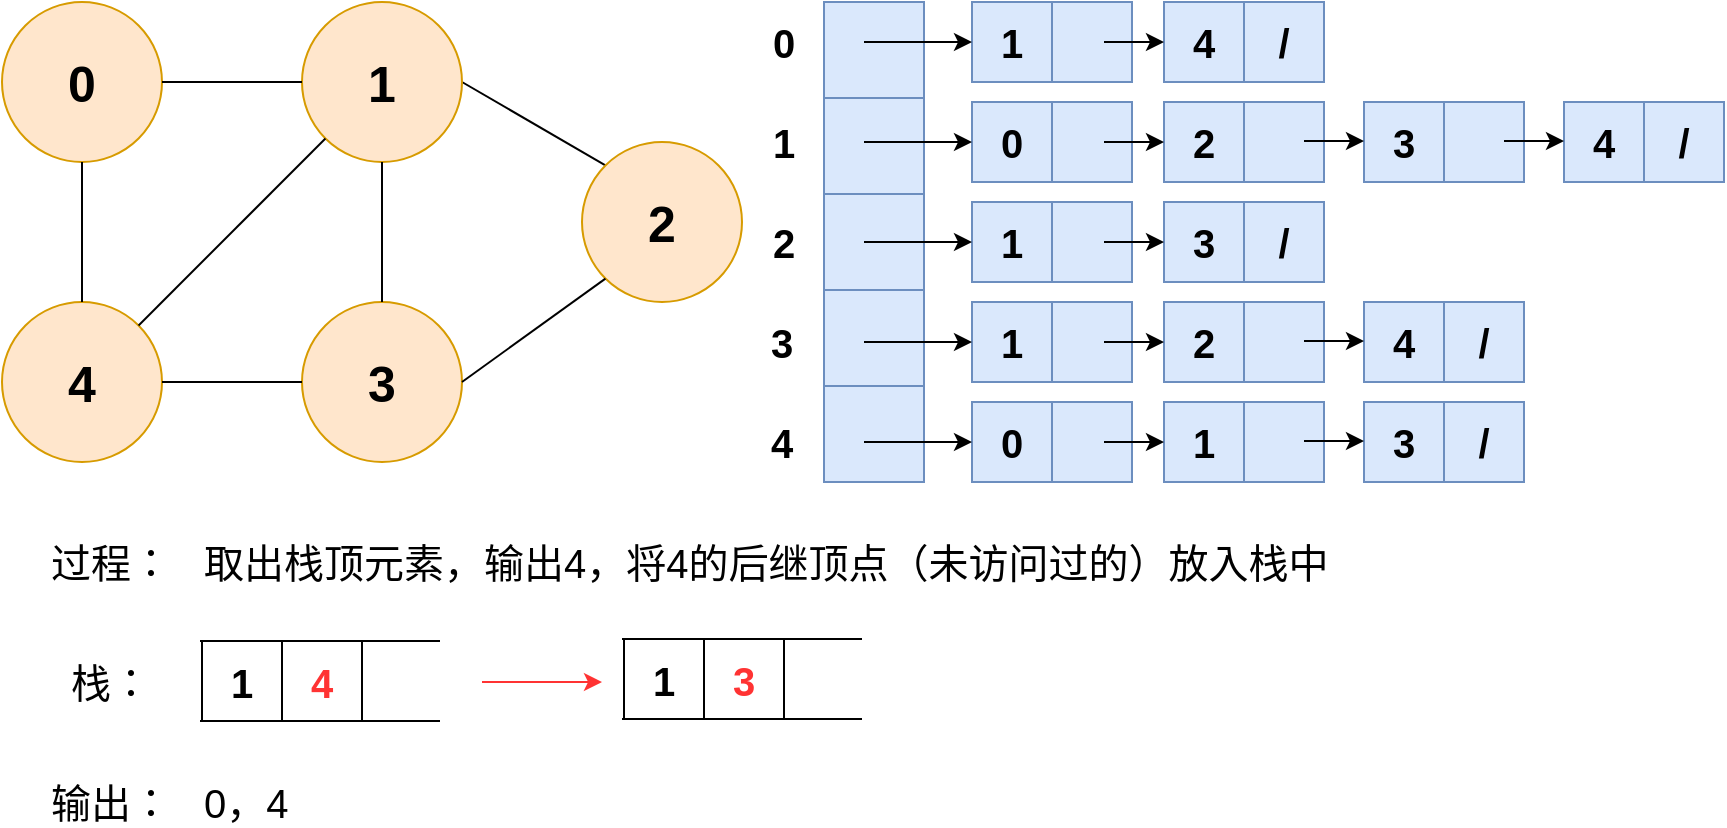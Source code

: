 <mxfile version="13.4.5" type="device"><diagram id="y_rejXg0V4Tvyw0t4x3a" name="Page-1"><mxGraphModel dx="1106" dy="900" grid="1" gridSize="10" guides="1" tooltips="1" connect="1" arrows="1" fold="1" page="1" pageScale="1" pageWidth="827" pageHeight="1169" math="0" shadow="0"><root><mxCell id="0"/><mxCell id="1" parent="0"/><mxCell id="k1qHXvmRR_zLboXsawji-1" value="&lt;b style=&quot;font-size: 25px&quot;&gt;0&lt;/b&gt;" style="ellipse;whiteSpace=wrap;html=1;aspect=fixed;fillColor=#ffe6cc;strokeColor=#d79b00;" vertex="1" parent="1"><mxGeometry x="300" y="700" width="80" height="80" as="geometry"/></mxCell><mxCell id="k1qHXvmRR_zLboXsawji-2" value="" style="endArrow=none;html=1;entryX=0;entryY=0;entryDx=0;entryDy=0;exitX=1;exitY=0.5;exitDx=0;exitDy=0;" edge="1" parent="1" source="k1qHXvmRR_zLboXsawji-6" target="k1qHXvmRR_zLboXsawji-3"><mxGeometry width="50" height="50" relative="1" as="geometry"><mxPoint x="579.996" y="680.004" as="sourcePoint"/><mxPoint x="556.564" y="703.436" as="targetPoint"/></mxGeometry></mxCell><mxCell id="k1qHXvmRR_zLboXsawji-3" value="&lt;b style=&quot;font-size: 25px&quot;&gt;2&lt;/b&gt;" style="ellipse;whiteSpace=wrap;html=1;aspect=fixed;fillColor=#ffe6cc;strokeColor=#d79b00;" vertex="1" parent="1"><mxGeometry x="590" y="770" width="80" height="80" as="geometry"/></mxCell><mxCell id="k1qHXvmRR_zLboXsawji-4" value="&lt;b style=&quot;font-size: 25px&quot;&gt;3&lt;/b&gt;" style="ellipse;whiteSpace=wrap;html=1;aspect=fixed;fillColor=#ffe6cc;strokeColor=#d79b00;" vertex="1" parent="1"><mxGeometry x="450" y="850" width="80" height="80" as="geometry"/></mxCell><mxCell id="k1qHXvmRR_zLboXsawji-5" value="&lt;b style=&quot;font-size: 25px&quot;&gt;4&lt;/b&gt;" style="ellipse;whiteSpace=wrap;html=1;aspect=fixed;fillColor=#ffe6cc;strokeColor=#d79b00;" vertex="1" parent="1"><mxGeometry x="300" y="850" width="80" height="80" as="geometry"/></mxCell><mxCell id="k1qHXvmRR_zLboXsawji-6" value="&lt;b style=&quot;font-size: 25px&quot;&gt;1&lt;/b&gt;" style="ellipse;whiteSpace=wrap;html=1;aspect=fixed;fillColor=#ffe6cc;strokeColor=#d79b00;" vertex="1" parent="1"><mxGeometry x="450" y="700" width="80" height="80" as="geometry"/></mxCell><mxCell id="k1qHXvmRR_zLboXsawji-7" value="" style="endArrow=none;html=1;" edge="1" parent="1" source="k1qHXvmRR_zLboXsawji-1" target="k1qHXvmRR_zLboXsawji-6"><mxGeometry width="50" height="50" relative="1" as="geometry"><mxPoint x="528.284" y="778.284" as="sourcePoint"/><mxPoint x="621.716" y="801.716" as="targetPoint"/></mxGeometry></mxCell><mxCell id="k1qHXvmRR_zLboXsawji-8" value="" style="endArrow=none;html=1;" edge="1" parent="1" source="k1qHXvmRR_zLboXsawji-5" target="k1qHXvmRR_zLboXsawji-1"><mxGeometry width="50" height="50" relative="1" as="geometry"><mxPoint x="390" y="750" as="sourcePoint"/><mxPoint x="460" y="750" as="targetPoint"/></mxGeometry></mxCell><mxCell id="k1qHXvmRR_zLboXsawji-9" value="" style="endArrow=none;html=1;exitX=0;exitY=0.5;exitDx=0;exitDy=0;entryX=1;entryY=0.5;entryDx=0;entryDy=0;" edge="1" parent="1" source="k1qHXvmRR_zLboXsawji-4" target="k1qHXvmRR_zLboXsawji-5"><mxGeometry width="50" height="50" relative="1" as="geometry"><mxPoint x="350" y="860" as="sourcePoint"/><mxPoint x="350" y="790" as="targetPoint"/></mxGeometry></mxCell><mxCell id="k1qHXvmRR_zLboXsawji-10" value="" style="endArrow=none;html=1;exitX=0.5;exitY=1;exitDx=0;exitDy=0;entryX=0.5;entryY=0;entryDx=0;entryDy=0;" edge="1" parent="1" source="k1qHXvmRR_zLboXsawji-6" target="k1qHXvmRR_zLboXsawji-4"><mxGeometry width="50" height="50" relative="1" as="geometry"><mxPoint x="460" y="900" as="sourcePoint"/><mxPoint x="390" y="900" as="targetPoint"/></mxGeometry></mxCell><mxCell id="k1qHXvmRR_zLboXsawji-11" value="" style="endArrow=none;html=1;exitX=0;exitY=1;exitDx=0;exitDy=0;entryX=1;entryY=0.5;entryDx=0;entryDy=0;" edge="1" parent="1" source="k1qHXvmRR_zLboXsawji-3" target="k1qHXvmRR_zLboXsawji-4"><mxGeometry width="50" height="50" relative="1" as="geometry"><mxPoint x="500" y="790" as="sourcePoint"/><mxPoint x="500" y="860" as="targetPoint"/></mxGeometry></mxCell><mxCell id="k1qHXvmRR_zLboXsawji-12" value="" style="endArrow=none;html=1;exitX=0;exitY=1;exitDx=0;exitDy=0;entryX=1;entryY=0;entryDx=0;entryDy=0;" edge="1" parent="1" source="k1qHXvmRR_zLboXsawji-6" target="k1qHXvmRR_zLboXsawji-5"><mxGeometry width="50" height="50" relative="1" as="geometry"><mxPoint x="500" y="790" as="sourcePoint"/><mxPoint x="500" y="860" as="targetPoint"/></mxGeometry></mxCell><mxCell id="k1qHXvmRR_zLboXsawji-13" value="栈：" style="text;html=1;strokeColor=none;fillColor=none;align=center;verticalAlign=middle;whiteSpace=wrap;rounded=0;fontSize=20;" vertex="1" parent="1"><mxGeometry x="320" y="1030" width="69" height="20" as="geometry"/></mxCell><mxCell id="k1qHXvmRR_zLboXsawji-14" value="&lt;div&gt;&lt;span style=&quot;font-size: 20px&quot;&gt;&lt;b&gt;4&lt;/b&gt;&lt;/span&gt;&lt;/div&gt;" style="text;html=1;strokeColor=none;fillColor=none;align=center;verticalAlign=middle;whiteSpace=wrap;rounded=0;" vertex="1" parent="1"><mxGeometry x="670" y="910" width="40" height="20" as="geometry"/></mxCell><mxCell id="k1qHXvmRR_zLboXsawji-15" value="&lt;div&gt;&lt;span style=&quot;font-size: 20px&quot;&gt;&lt;b&gt;3&lt;/b&gt;&lt;/span&gt;&lt;/div&gt;" style="text;html=1;strokeColor=none;fillColor=none;align=center;verticalAlign=middle;whiteSpace=wrap;rounded=0;" vertex="1" parent="1"><mxGeometry x="670" y="860" width="40" height="20" as="geometry"/></mxCell><mxCell id="k1qHXvmRR_zLboXsawji-16" value="&lt;div&gt;&lt;span style=&quot;font-size: 20px&quot;&gt;&lt;b&gt;2&lt;/b&gt;&lt;/span&gt;&lt;/div&gt;" style="text;html=1;strokeColor=none;fillColor=none;align=center;verticalAlign=middle;whiteSpace=wrap;rounded=0;" vertex="1" parent="1"><mxGeometry x="671" y="810" width="40" height="20" as="geometry"/></mxCell><mxCell id="k1qHXvmRR_zLboXsawji-17" value="&lt;div&gt;&lt;span style=&quot;font-size: 20px&quot;&gt;&lt;b&gt;1&lt;/b&gt;&lt;/span&gt;&lt;/div&gt;" style="text;html=1;strokeColor=none;fillColor=none;align=center;verticalAlign=middle;whiteSpace=wrap;rounded=0;" vertex="1" parent="1"><mxGeometry x="671" y="760" width="40" height="20" as="geometry"/></mxCell><mxCell id="k1qHXvmRR_zLboXsawji-18" value="&lt;div&gt;&lt;span style=&quot;font-size: 20px&quot;&gt;&lt;b&gt;0&lt;/b&gt;&lt;/span&gt;&lt;/div&gt;" style="text;html=1;strokeColor=none;fillColor=none;align=center;verticalAlign=middle;whiteSpace=wrap;rounded=0;" vertex="1" parent="1"><mxGeometry x="671" y="710" width="40" height="20" as="geometry"/></mxCell><mxCell id="k1qHXvmRR_zLboXsawji-19" value="" style="shape=table;html=1;whiteSpace=wrap;startSize=0;container=1;collapsible=0;childLayout=tableLayout;fontSize=20;fontStyle=1;fillColor=#dae8fc;strokeColor=#6c8ebf;" vertex="1" parent="1"><mxGeometry x="881" y="700" width="80" height="40" as="geometry"/></mxCell><mxCell id="k1qHXvmRR_zLboXsawji-20" value="" style="shape=partialRectangle;html=1;whiteSpace=wrap;collapsible=0;dropTarget=0;pointerEvents=0;fillColor=none;top=0;left=0;bottom=0;right=0;points=[[0,0.5],[1,0.5]];portConstraint=eastwest;fontSize=20;fontStyle=1" vertex="1" parent="k1qHXvmRR_zLboXsawji-19"><mxGeometry width="80" height="40" as="geometry"/></mxCell><mxCell id="k1qHXvmRR_zLboXsawji-21" value="4" style="shape=partialRectangle;html=1;whiteSpace=wrap;connectable=0;overflow=hidden;fillColor=none;top=0;left=0;bottom=0;right=0;fontSize=20;fontStyle=1" vertex="1" parent="k1qHXvmRR_zLboXsawji-20"><mxGeometry width="40" height="40" as="geometry"/></mxCell><mxCell id="k1qHXvmRR_zLboXsawji-22" value="/" style="shape=partialRectangle;html=1;whiteSpace=wrap;connectable=0;overflow=hidden;fillColor=none;top=0;left=0;bottom=0;right=0;fontSize=20;fontStyle=1" vertex="1" parent="k1qHXvmRR_zLboXsawji-20"><mxGeometry x="40" width="40" height="40" as="geometry"/></mxCell><mxCell id="k1qHXvmRR_zLboXsawji-23" value="" style="shape=table;html=1;whiteSpace=wrap;startSize=0;container=1;collapsible=0;childLayout=tableLayout;fontSize=20;fontStyle=1;fillColor=#dae8fc;strokeColor=#6c8ebf;" vertex="1" parent="1"><mxGeometry x="785" y="700" width="80" height="40" as="geometry"/></mxCell><mxCell id="k1qHXvmRR_zLboXsawji-24" value="" style="shape=partialRectangle;html=1;whiteSpace=wrap;collapsible=0;dropTarget=0;pointerEvents=0;fillColor=none;top=0;left=0;bottom=0;right=0;points=[[0,0.5],[1,0.5]];portConstraint=eastwest;fontSize=20;fontStyle=1" vertex="1" parent="k1qHXvmRR_zLboXsawji-23"><mxGeometry width="80" height="40" as="geometry"/></mxCell><mxCell id="k1qHXvmRR_zLboXsawji-25" value="1" style="shape=partialRectangle;html=1;whiteSpace=wrap;connectable=0;overflow=hidden;fillColor=none;top=0;left=0;bottom=0;right=0;fontSize=20;fontStyle=1" vertex="1" parent="k1qHXvmRR_zLboXsawji-24"><mxGeometry width="40" height="40" as="geometry"/></mxCell><mxCell id="k1qHXvmRR_zLboXsawji-26" value="" style="shape=partialRectangle;html=1;whiteSpace=wrap;connectable=0;overflow=hidden;fillColor=none;top=0;left=0;bottom=0;right=0;fontSize=20;fontStyle=1" vertex="1" parent="k1qHXvmRR_zLboXsawji-24"><mxGeometry x="40" width="40" height="40" as="geometry"/></mxCell><mxCell id="k1qHXvmRR_zLboXsawji-27" value="" style="shape=table;html=1;whiteSpace=wrap;startSize=0;container=1;collapsible=0;childLayout=tableLayout;fontSize=20;fontStyle=1;fillColor=#dae8fc;strokeColor=#6c8ebf;" vertex="1" parent="1"><mxGeometry x="1081" y="750" width="80" height="40" as="geometry"/></mxCell><mxCell id="k1qHXvmRR_zLboXsawji-28" value="" style="shape=partialRectangle;html=1;whiteSpace=wrap;collapsible=0;dropTarget=0;pointerEvents=0;fillColor=none;top=0;left=0;bottom=0;right=0;points=[[0,0.5],[1,0.5]];portConstraint=eastwest;fontSize=20;fontStyle=1" vertex="1" parent="k1qHXvmRR_zLboXsawji-27"><mxGeometry width="80" height="40" as="geometry"/></mxCell><mxCell id="k1qHXvmRR_zLboXsawji-29" value="4" style="shape=partialRectangle;html=1;whiteSpace=wrap;connectable=0;overflow=hidden;fillColor=none;top=0;left=0;bottom=0;right=0;fontSize=20;fontStyle=1" vertex="1" parent="k1qHXvmRR_zLboXsawji-28"><mxGeometry width="40" height="40" as="geometry"/></mxCell><mxCell id="k1qHXvmRR_zLboXsawji-30" value="/" style="shape=partialRectangle;html=1;whiteSpace=wrap;connectable=0;overflow=hidden;fillColor=none;top=0;left=0;bottom=0;right=0;fontSize=20;fontStyle=1" vertex="1" parent="k1qHXvmRR_zLboXsawji-28"><mxGeometry x="40" width="40" height="40" as="geometry"/></mxCell><mxCell id="k1qHXvmRR_zLboXsawji-31" value="" style="shape=table;html=1;whiteSpace=wrap;startSize=0;container=1;collapsible=0;childLayout=tableLayout;fontSize=20;fontStyle=1;fillColor=#dae8fc;strokeColor=#6c8ebf;" vertex="1" parent="1"><mxGeometry x="981" y="750" width="80" height="40" as="geometry"/></mxCell><mxCell id="k1qHXvmRR_zLboXsawji-32" value="" style="shape=partialRectangle;html=1;whiteSpace=wrap;collapsible=0;dropTarget=0;pointerEvents=0;fillColor=none;top=0;left=0;bottom=0;right=0;points=[[0,0.5],[1,0.5]];portConstraint=eastwest;fontSize=20;fontStyle=1" vertex="1" parent="k1qHXvmRR_zLboXsawji-31"><mxGeometry width="80" height="40" as="geometry"/></mxCell><mxCell id="k1qHXvmRR_zLboXsawji-33" value="3" style="shape=partialRectangle;html=1;whiteSpace=wrap;connectable=0;overflow=hidden;fillColor=none;top=0;left=0;bottom=0;right=0;fontSize=20;fontStyle=1" vertex="1" parent="k1qHXvmRR_zLboXsawji-32"><mxGeometry width="40" height="40" as="geometry"/></mxCell><mxCell id="k1qHXvmRR_zLboXsawji-34" value="" style="shape=partialRectangle;html=1;whiteSpace=wrap;connectable=0;overflow=hidden;fillColor=none;top=0;left=0;bottom=0;right=0;fontSize=20;fontStyle=1" vertex="1" parent="k1qHXvmRR_zLboXsawji-32"><mxGeometry x="40" width="40" height="40" as="geometry"/></mxCell><mxCell id="k1qHXvmRR_zLboXsawji-35" value="" style="shape=table;html=1;whiteSpace=wrap;startSize=0;container=1;collapsible=0;childLayout=tableLayout;fontSize=20;fontStyle=1;fillColor=#dae8fc;strokeColor=#6c8ebf;" vertex="1" parent="1"><mxGeometry x="881" y="750" width="80" height="40" as="geometry"/></mxCell><mxCell id="k1qHXvmRR_zLboXsawji-36" value="" style="shape=partialRectangle;html=1;whiteSpace=wrap;collapsible=0;dropTarget=0;pointerEvents=0;fillColor=none;top=0;left=0;bottom=0;right=0;points=[[0,0.5],[1,0.5]];portConstraint=eastwest;fontSize=20;fontStyle=1" vertex="1" parent="k1qHXvmRR_zLboXsawji-35"><mxGeometry width="80" height="40" as="geometry"/></mxCell><mxCell id="k1qHXvmRR_zLboXsawji-37" value="2" style="shape=partialRectangle;html=1;whiteSpace=wrap;connectable=0;overflow=hidden;fillColor=none;top=0;left=0;bottom=0;right=0;fontSize=20;fontStyle=1" vertex="1" parent="k1qHXvmRR_zLboXsawji-36"><mxGeometry width="40" height="40" as="geometry"/></mxCell><mxCell id="k1qHXvmRR_zLboXsawji-38" value="" style="shape=partialRectangle;html=1;whiteSpace=wrap;connectable=0;overflow=hidden;fillColor=none;top=0;left=0;bottom=0;right=0;fontSize=20;fontStyle=1" vertex="1" parent="k1qHXvmRR_zLboXsawji-36"><mxGeometry x="40" width="40" height="40" as="geometry"/></mxCell><mxCell id="k1qHXvmRR_zLboXsawji-39" value="" style="shape=table;html=1;whiteSpace=wrap;startSize=0;container=1;collapsible=0;childLayout=tableLayout;fontSize=20;fontStyle=1;fillColor=#dae8fc;strokeColor=#6c8ebf;" vertex="1" parent="1"><mxGeometry x="785" y="750" width="80" height="40" as="geometry"/></mxCell><mxCell id="k1qHXvmRR_zLboXsawji-40" value="" style="shape=partialRectangle;html=1;whiteSpace=wrap;collapsible=0;dropTarget=0;pointerEvents=0;fillColor=none;top=0;left=0;bottom=0;right=0;points=[[0,0.5],[1,0.5]];portConstraint=eastwest;fontSize=20;fontStyle=1" vertex="1" parent="k1qHXvmRR_zLboXsawji-39"><mxGeometry width="80" height="40" as="geometry"/></mxCell><mxCell id="k1qHXvmRR_zLboXsawji-41" value="0" style="shape=partialRectangle;html=1;whiteSpace=wrap;connectable=0;overflow=hidden;fillColor=none;top=0;left=0;bottom=0;right=0;fontSize=20;fontStyle=1" vertex="1" parent="k1qHXvmRR_zLboXsawji-40"><mxGeometry width="40" height="40" as="geometry"/></mxCell><mxCell id="k1qHXvmRR_zLboXsawji-42" value="" style="shape=partialRectangle;html=1;whiteSpace=wrap;connectable=0;overflow=hidden;fillColor=none;top=0;left=0;bottom=0;right=0;fontSize=20;fontStyle=1" vertex="1" parent="k1qHXvmRR_zLboXsawji-40"><mxGeometry x="40" width="40" height="40" as="geometry"/></mxCell><mxCell id="k1qHXvmRR_zLboXsawji-43" value="" style="shape=table;html=1;whiteSpace=wrap;startSize=0;container=1;collapsible=0;childLayout=tableLayout;fontSize=20;fontStyle=1;fillColor=#dae8fc;strokeColor=#6c8ebf;" vertex="1" parent="1"><mxGeometry x="881" y="800" width="80" height="40" as="geometry"/></mxCell><mxCell id="k1qHXvmRR_zLboXsawji-44" value="" style="shape=partialRectangle;html=1;whiteSpace=wrap;collapsible=0;dropTarget=0;pointerEvents=0;fillColor=none;top=0;left=0;bottom=0;right=0;points=[[0,0.5],[1,0.5]];portConstraint=eastwest;fontSize=20;fontStyle=1" vertex="1" parent="k1qHXvmRR_zLboXsawji-43"><mxGeometry width="80" height="40" as="geometry"/></mxCell><mxCell id="k1qHXvmRR_zLboXsawji-45" value="3" style="shape=partialRectangle;html=1;whiteSpace=wrap;connectable=0;overflow=hidden;fillColor=none;top=0;left=0;bottom=0;right=0;fontSize=20;fontStyle=1" vertex="1" parent="k1qHXvmRR_zLboXsawji-44"><mxGeometry width="40" height="40" as="geometry"/></mxCell><mxCell id="k1qHXvmRR_zLboXsawji-46" value="/" style="shape=partialRectangle;html=1;whiteSpace=wrap;connectable=0;overflow=hidden;fillColor=none;top=0;left=0;bottom=0;right=0;fontSize=20;fontStyle=1" vertex="1" parent="k1qHXvmRR_zLboXsawji-44"><mxGeometry x="40" width="40" height="40" as="geometry"/></mxCell><mxCell id="k1qHXvmRR_zLboXsawji-47" value="" style="shape=table;html=1;whiteSpace=wrap;startSize=0;container=1;collapsible=0;childLayout=tableLayout;fontSize=20;fontStyle=1;fillColor=#dae8fc;strokeColor=#6c8ebf;" vertex="1" parent="1"><mxGeometry x="785" y="800" width="80" height="40" as="geometry"/></mxCell><mxCell id="k1qHXvmRR_zLboXsawji-48" value="" style="shape=partialRectangle;html=1;whiteSpace=wrap;collapsible=0;dropTarget=0;pointerEvents=0;fillColor=none;top=0;left=0;bottom=0;right=0;points=[[0,0.5],[1,0.5]];portConstraint=eastwest;fontSize=20;fontStyle=1" vertex="1" parent="k1qHXvmRR_zLboXsawji-47"><mxGeometry width="80" height="40" as="geometry"/></mxCell><mxCell id="k1qHXvmRR_zLboXsawji-49" value="1" style="shape=partialRectangle;html=1;whiteSpace=wrap;connectable=0;overflow=hidden;fillColor=none;top=0;left=0;bottom=0;right=0;fontSize=20;fontStyle=1" vertex="1" parent="k1qHXvmRR_zLboXsawji-48"><mxGeometry width="40" height="40" as="geometry"/></mxCell><mxCell id="k1qHXvmRR_zLboXsawji-50" value="" style="shape=partialRectangle;html=1;whiteSpace=wrap;connectable=0;overflow=hidden;fillColor=none;top=0;left=0;bottom=0;right=0;fontSize=20;fontStyle=1" vertex="1" parent="k1qHXvmRR_zLboXsawji-48"><mxGeometry x="40" width="40" height="40" as="geometry"/></mxCell><mxCell id="k1qHXvmRR_zLboXsawji-51" value="" style="shape=table;html=1;whiteSpace=wrap;startSize=0;container=1;collapsible=0;childLayout=tableLayout;fontSize=20;fontStyle=1;fillColor=#dae8fc;strokeColor=#6c8ebf;" vertex="1" parent="1"><mxGeometry x="981" y="850" width="80" height="40" as="geometry"/></mxCell><mxCell id="k1qHXvmRR_zLboXsawji-52" value="" style="shape=partialRectangle;html=1;whiteSpace=wrap;collapsible=0;dropTarget=0;pointerEvents=0;fillColor=none;top=0;left=0;bottom=0;right=0;points=[[0,0.5],[1,0.5]];portConstraint=eastwest;fontSize=20;fontStyle=1" vertex="1" parent="k1qHXvmRR_zLboXsawji-51"><mxGeometry width="80" height="40" as="geometry"/></mxCell><mxCell id="k1qHXvmRR_zLboXsawji-53" value="4" style="shape=partialRectangle;html=1;whiteSpace=wrap;connectable=0;overflow=hidden;fillColor=none;top=0;left=0;bottom=0;right=0;fontSize=20;fontStyle=1" vertex="1" parent="k1qHXvmRR_zLboXsawji-52"><mxGeometry width="40" height="40" as="geometry"/></mxCell><mxCell id="k1qHXvmRR_zLboXsawji-54" value="/" style="shape=partialRectangle;html=1;whiteSpace=wrap;connectable=0;overflow=hidden;fillColor=none;top=0;left=0;bottom=0;right=0;fontSize=20;fontStyle=1" vertex="1" parent="k1qHXvmRR_zLboXsawji-52"><mxGeometry x="40" width="40" height="40" as="geometry"/></mxCell><mxCell id="k1qHXvmRR_zLboXsawji-55" value="" style="shape=table;html=1;whiteSpace=wrap;startSize=0;container=1;collapsible=0;childLayout=tableLayout;fontSize=20;fontStyle=1;fillColor=#dae8fc;strokeColor=#6c8ebf;" vertex="1" parent="1"><mxGeometry x="881" y="850" width="80" height="40" as="geometry"/></mxCell><mxCell id="k1qHXvmRR_zLboXsawji-56" value="" style="shape=partialRectangle;html=1;whiteSpace=wrap;collapsible=0;dropTarget=0;pointerEvents=0;fillColor=none;top=0;left=0;bottom=0;right=0;points=[[0,0.5],[1,0.5]];portConstraint=eastwest;fontSize=20;fontStyle=1" vertex="1" parent="k1qHXvmRR_zLboXsawji-55"><mxGeometry width="80" height="40" as="geometry"/></mxCell><mxCell id="k1qHXvmRR_zLboXsawji-57" value="2" style="shape=partialRectangle;html=1;whiteSpace=wrap;connectable=0;overflow=hidden;fillColor=none;top=0;left=0;bottom=0;right=0;fontSize=20;fontStyle=1" vertex="1" parent="k1qHXvmRR_zLboXsawji-56"><mxGeometry width="40" height="40" as="geometry"/></mxCell><mxCell id="k1qHXvmRR_zLboXsawji-58" value="" style="shape=partialRectangle;html=1;whiteSpace=wrap;connectable=0;overflow=hidden;fillColor=none;top=0;left=0;bottom=0;right=0;fontSize=20;fontStyle=1" vertex="1" parent="k1qHXvmRR_zLboXsawji-56"><mxGeometry x="40" width="40" height="40" as="geometry"/></mxCell><mxCell id="k1qHXvmRR_zLboXsawji-59" value="" style="shape=table;html=1;whiteSpace=wrap;startSize=0;container=1;collapsible=0;childLayout=tableLayout;fontSize=20;fontStyle=1;fillColor=#dae8fc;strokeColor=#6c8ebf;" vertex="1" parent="1"><mxGeometry x="785" y="850" width="80" height="40" as="geometry"/></mxCell><mxCell id="k1qHXvmRR_zLboXsawji-60" value="" style="shape=partialRectangle;html=1;whiteSpace=wrap;collapsible=0;dropTarget=0;pointerEvents=0;fillColor=none;top=0;left=0;bottom=0;right=0;points=[[0,0.5],[1,0.5]];portConstraint=eastwest;fontSize=20;fontStyle=1" vertex="1" parent="k1qHXvmRR_zLboXsawji-59"><mxGeometry width="80" height="40" as="geometry"/></mxCell><mxCell id="k1qHXvmRR_zLboXsawji-61" value="1" style="shape=partialRectangle;html=1;whiteSpace=wrap;connectable=0;overflow=hidden;fillColor=none;top=0;left=0;bottom=0;right=0;fontSize=20;fontStyle=1" vertex="1" parent="k1qHXvmRR_zLboXsawji-60"><mxGeometry width="40" height="40" as="geometry"/></mxCell><mxCell id="k1qHXvmRR_zLboXsawji-62" value="" style="shape=partialRectangle;html=1;whiteSpace=wrap;connectable=0;overflow=hidden;fillColor=none;top=0;left=0;bottom=0;right=0;fontSize=20;fontStyle=1" vertex="1" parent="k1qHXvmRR_zLboXsawji-60"><mxGeometry x="40" width="40" height="40" as="geometry"/></mxCell><mxCell id="k1qHXvmRR_zLboXsawji-63" value="" style="shape=table;html=1;whiteSpace=wrap;startSize=0;container=1;collapsible=0;childLayout=tableLayout;fontSize=20;fontStyle=1;fillColor=#dae8fc;strokeColor=#6c8ebf;" vertex="1" parent="1"><mxGeometry x="981" y="900" width="80" height="40" as="geometry"/></mxCell><mxCell id="k1qHXvmRR_zLboXsawji-64" value="" style="shape=partialRectangle;html=1;whiteSpace=wrap;collapsible=0;dropTarget=0;pointerEvents=0;fillColor=none;top=0;left=0;bottom=0;right=0;points=[[0,0.5],[1,0.5]];portConstraint=eastwest;fontSize=20;fontStyle=1" vertex="1" parent="k1qHXvmRR_zLboXsawji-63"><mxGeometry width="80" height="40" as="geometry"/></mxCell><mxCell id="k1qHXvmRR_zLboXsawji-65" value="3" style="shape=partialRectangle;html=1;whiteSpace=wrap;connectable=0;overflow=hidden;fillColor=none;top=0;left=0;bottom=0;right=0;fontSize=20;fontStyle=1" vertex="1" parent="k1qHXvmRR_zLboXsawji-64"><mxGeometry width="40" height="40" as="geometry"/></mxCell><mxCell id="k1qHXvmRR_zLboXsawji-66" value="/" style="shape=partialRectangle;html=1;whiteSpace=wrap;connectable=0;overflow=hidden;fillColor=none;top=0;left=0;bottom=0;right=0;fontSize=20;fontStyle=1" vertex="1" parent="k1qHXvmRR_zLboXsawji-64"><mxGeometry x="40" width="40" height="40" as="geometry"/></mxCell><mxCell id="k1qHXvmRR_zLboXsawji-67" value="" style="shape=table;html=1;whiteSpace=wrap;startSize=0;container=1;collapsible=0;childLayout=tableLayout;fontSize=20;fontStyle=1;fillColor=#dae8fc;strokeColor=#6c8ebf;" vertex="1" parent="1"><mxGeometry x="881" y="900" width="80" height="40" as="geometry"/></mxCell><mxCell id="k1qHXvmRR_zLboXsawji-68" value="" style="shape=partialRectangle;html=1;whiteSpace=wrap;collapsible=0;dropTarget=0;pointerEvents=0;fillColor=none;top=0;left=0;bottom=0;right=0;points=[[0,0.5],[1,0.5]];portConstraint=eastwest;fontSize=20;fontStyle=1" vertex="1" parent="k1qHXvmRR_zLboXsawji-67"><mxGeometry width="80" height="40" as="geometry"/></mxCell><mxCell id="k1qHXvmRR_zLboXsawji-69" value="1" style="shape=partialRectangle;html=1;whiteSpace=wrap;connectable=0;overflow=hidden;fillColor=none;top=0;left=0;bottom=0;right=0;fontSize=20;fontStyle=1" vertex="1" parent="k1qHXvmRR_zLboXsawji-68"><mxGeometry width="40" height="40" as="geometry"/></mxCell><mxCell id="k1qHXvmRR_zLboXsawji-70" value="" style="shape=partialRectangle;html=1;whiteSpace=wrap;connectable=0;overflow=hidden;fillColor=none;top=0;left=0;bottom=0;right=0;fontSize=20;fontStyle=1" vertex="1" parent="k1qHXvmRR_zLboXsawji-68"><mxGeometry x="40" width="40" height="40" as="geometry"/></mxCell><mxCell id="k1qHXvmRR_zLboXsawji-71" value="" style="shape=table;html=1;whiteSpace=wrap;startSize=0;container=1;collapsible=0;childLayout=tableLayout;fontSize=20;fontStyle=1;fillColor=#dae8fc;strokeColor=#6c8ebf;" vertex="1" parent="1"><mxGeometry x="785" y="900" width="80" height="40" as="geometry"/></mxCell><mxCell id="k1qHXvmRR_zLboXsawji-72" value="" style="shape=partialRectangle;html=1;whiteSpace=wrap;collapsible=0;dropTarget=0;pointerEvents=0;fillColor=none;top=0;left=0;bottom=0;right=0;points=[[0,0.5],[1,0.5]];portConstraint=eastwest;fontSize=20;fontStyle=1" vertex="1" parent="k1qHXvmRR_zLboXsawji-71"><mxGeometry width="80" height="40" as="geometry"/></mxCell><mxCell id="k1qHXvmRR_zLboXsawji-73" value="0" style="shape=partialRectangle;html=1;whiteSpace=wrap;connectable=0;overflow=hidden;fillColor=none;top=0;left=0;bottom=0;right=0;fontSize=20;fontStyle=1" vertex="1" parent="k1qHXvmRR_zLboXsawji-72"><mxGeometry width="40" height="40" as="geometry"/></mxCell><mxCell id="k1qHXvmRR_zLboXsawji-74" value="" style="shape=partialRectangle;html=1;whiteSpace=wrap;connectable=0;overflow=hidden;fillColor=none;top=0;left=0;bottom=0;right=0;fontSize=20;fontStyle=1" vertex="1" parent="k1qHXvmRR_zLboXsawji-72"><mxGeometry x="40" width="40" height="40" as="geometry"/></mxCell><mxCell id="k1qHXvmRR_zLboXsawji-75" value="" style="shape=table;html=1;whiteSpace=wrap;startSize=0;container=1;collapsible=0;childLayout=tableLayout;fillColor=#dae8fc;strokeColor=#6c8ebf;" vertex="1" parent="1"><mxGeometry x="711" y="700" width="50" height="240" as="geometry"/></mxCell><mxCell id="k1qHXvmRR_zLboXsawji-76" value="" style="shape=partialRectangle;html=1;whiteSpace=wrap;collapsible=0;dropTarget=0;pointerEvents=0;fillColor=none;top=0;left=0;bottom=0;right=0;points=[[0,0.5],[1,0.5]];portConstraint=eastwest;" vertex="1" parent="k1qHXvmRR_zLboXsawji-75"><mxGeometry width="50" height="48" as="geometry"/></mxCell><mxCell id="k1qHXvmRR_zLboXsawji-77" value="" style="shape=partialRectangle;html=1;whiteSpace=wrap;connectable=0;overflow=hidden;fillColor=none;top=0;left=0;bottom=0;right=0;" vertex="1" parent="k1qHXvmRR_zLboXsawji-76"><mxGeometry width="50" height="48" as="geometry"/></mxCell><mxCell id="k1qHXvmRR_zLboXsawji-78" value="" style="shape=partialRectangle;html=1;whiteSpace=wrap;collapsible=0;dropTarget=0;pointerEvents=0;fillColor=none;top=0;left=0;bottom=0;right=0;points=[[0,0.5],[1,0.5]];portConstraint=eastwest;" vertex="1" parent="k1qHXvmRR_zLboXsawji-75"><mxGeometry y="48" width="50" height="48" as="geometry"/></mxCell><mxCell id="k1qHXvmRR_zLboXsawji-79" value="" style="shape=partialRectangle;html=1;whiteSpace=wrap;connectable=0;overflow=hidden;fillColor=none;top=0;left=0;bottom=0;right=0;" vertex="1" parent="k1qHXvmRR_zLboXsawji-78"><mxGeometry width="50" height="48" as="geometry"/></mxCell><mxCell id="k1qHXvmRR_zLboXsawji-80" value="" style="shape=partialRectangle;html=1;whiteSpace=wrap;collapsible=0;dropTarget=0;pointerEvents=0;fillColor=none;top=0;left=0;bottom=0;right=0;points=[[0,0.5],[1,0.5]];portConstraint=eastwest;" vertex="1" parent="k1qHXvmRR_zLboXsawji-75"><mxGeometry y="96" width="50" height="48" as="geometry"/></mxCell><mxCell id="k1qHXvmRR_zLboXsawji-81" value="" style="shape=partialRectangle;html=1;whiteSpace=wrap;connectable=0;overflow=hidden;fillColor=none;top=0;left=0;bottom=0;right=0;" vertex="1" parent="k1qHXvmRR_zLboXsawji-80"><mxGeometry width="50" height="48" as="geometry"/></mxCell><mxCell id="k1qHXvmRR_zLboXsawji-82" value="" style="shape=partialRectangle;html=1;whiteSpace=wrap;collapsible=0;dropTarget=0;pointerEvents=0;fillColor=none;top=0;left=0;bottom=0;right=0;points=[[0,0.5],[1,0.5]];portConstraint=eastwest;" vertex="1" parent="k1qHXvmRR_zLboXsawji-75"><mxGeometry y="144" width="50" height="48" as="geometry"/></mxCell><mxCell id="k1qHXvmRR_zLboXsawji-83" value="" style="shape=partialRectangle;html=1;whiteSpace=wrap;connectable=0;overflow=hidden;fillColor=none;top=0;left=0;bottom=0;right=0;" vertex="1" parent="k1qHXvmRR_zLboXsawji-82"><mxGeometry width="50" height="48" as="geometry"/></mxCell><mxCell id="k1qHXvmRR_zLboXsawji-84" value="" style="shape=partialRectangle;html=1;whiteSpace=wrap;collapsible=0;dropTarget=0;pointerEvents=0;fillColor=none;top=0;left=0;bottom=0;right=0;points=[[0,0.5],[1,0.5]];portConstraint=eastwest;" vertex="1" parent="k1qHXvmRR_zLboXsawji-75"><mxGeometry y="192" width="50" height="48" as="geometry"/></mxCell><mxCell id="k1qHXvmRR_zLboXsawji-85" value="" style="shape=partialRectangle;html=1;whiteSpace=wrap;connectable=0;overflow=hidden;fillColor=none;top=0;left=0;bottom=0;right=0;" vertex="1" parent="k1qHXvmRR_zLboXsawji-84"><mxGeometry width="50" height="48" as="geometry"/></mxCell><mxCell id="k1qHXvmRR_zLboXsawji-86" style="rounded=0;orthogonalLoop=1;jettySize=auto;html=1;fontSize=20;entryX=0;entryY=0.5;entryDx=0;entryDy=0;" edge="1" parent="1" target="k1qHXvmRR_zLboXsawji-40"><mxGeometry relative="1" as="geometry"><mxPoint x="731" y="770" as="sourcePoint"/><mxPoint x="781" y="770" as="targetPoint"/></mxGeometry></mxCell><mxCell id="k1qHXvmRR_zLboXsawji-87" style="rounded=0;orthogonalLoop=1;jettySize=auto;html=1;fontSize=20;entryX=0;entryY=0.5;entryDx=0;entryDy=0;fontStyle=1" edge="1" parent="1" target="k1qHXvmRR_zLboXsawji-36"><mxGeometry relative="1" as="geometry"><mxPoint x="851" y="770" as="sourcePoint"/><mxPoint x="795" y="780" as="targetPoint"/></mxGeometry></mxCell><mxCell id="k1qHXvmRR_zLboXsawji-88" style="rounded=0;orthogonalLoop=1;jettySize=auto;html=1;fontSize=20;entryX=0;entryY=0.5;entryDx=0;entryDy=0;fontStyle=1" edge="1" parent="1"><mxGeometry relative="1" as="geometry"><mxPoint x="951" y="769.5" as="sourcePoint"/><mxPoint x="981" y="769.5" as="targetPoint"/></mxGeometry></mxCell><mxCell id="k1qHXvmRR_zLboXsawji-89" style="rounded=0;orthogonalLoop=1;jettySize=auto;html=1;fontSize=20;entryX=0;entryY=0.5;entryDx=0;entryDy=0;fontStyle=1" edge="1" parent="1"><mxGeometry relative="1" as="geometry"><mxPoint x="1051" y="769.5" as="sourcePoint"/><mxPoint x="1081" y="769.5" as="targetPoint"/></mxGeometry></mxCell><mxCell id="k1qHXvmRR_zLboXsawji-90" style="rounded=0;orthogonalLoop=1;jettySize=auto;html=1;fontSize=20;entryX=0;entryY=0.5;entryDx=0;entryDy=0;" edge="1" parent="1" target="k1qHXvmRR_zLboXsawji-24"><mxGeometry relative="1" as="geometry"><mxPoint x="731" y="720" as="sourcePoint"/><mxPoint x="781" y="720" as="targetPoint"/></mxGeometry></mxCell><mxCell id="k1qHXvmRR_zLboXsawji-91" style="rounded=0;orthogonalLoop=1;jettySize=auto;html=1;fontSize=20;entryX=0;entryY=0.5;entryDx=0;entryDy=0;fontStyle=1" edge="1" parent="1" target="k1qHXvmRR_zLboXsawji-20"><mxGeometry relative="1" as="geometry"><mxPoint x="851" y="720" as="sourcePoint"/><mxPoint x="795" y="730" as="targetPoint"/></mxGeometry></mxCell><mxCell id="k1qHXvmRR_zLboXsawji-92" style="rounded=0;orthogonalLoop=1;jettySize=auto;html=1;fontSize=20;entryX=0;entryY=0.5;entryDx=0;entryDy=0;" edge="1" parent="1" target="k1qHXvmRR_zLboXsawji-48"><mxGeometry relative="1" as="geometry"><mxPoint x="731" y="820" as="sourcePoint"/><mxPoint x="781" y="820" as="targetPoint"/></mxGeometry></mxCell><mxCell id="k1qHXvmRR_zLboXsawji-93" style="rounded=0;orthogonalLoop=1;jettySize=auto;html=1;fontSize=20;entryX=0;entryY=0.5;entryDx=0;entryDy=0;fontStyle=1" edge="1" parent="1" target="k1qHXvmRR_zLboXsawji-44"><mxGeometry relative="1" as="geometry"><mxPoint x="851" y="820" as="sourcePoint"/><mxPoint x="795" y="830" as="targetPoint"/></mxGeometry></mxCell><mxCell id="k1qHXvmRR_zLboXsawji-94" style="rounded=0;orthogonalLoop=1;jettySize=auto;html=1;fontSize=20;entryX=0;entryY=0.5;entryDx=0;entryDy=0;" edge="1" parent="1" target="k1qHXvmRR_zLboXsawji-60"><mxGeometry relative="1" as="geometry"><mxPoint x="731" y="870" as="sourcePoint"/><mxPoint x="781" y="870" as="targetPoint"/></mxGeometry></mxCell><mxCell id="k1qHXvmRR_zLboXsawji-95" style="rounded=0;orthogonalLoop=1;jettySize=auto;html=1;fontSize=20;entryX=0;entryY=0.5;entryDx=0;entryDy=0;fontStyle=1" edge="1" parent="1" target="k1qHXvmRR_zLboXsawji-56"><mxGeometry relative="1" as="geometry"><mxPoint x="851" y="870" as="sourcePoint"/><mxPoint x="795" y="880" as="targetPoint"/></mxGeometry></mxCell><mxCell id="k1qHXvmRR_zLboXsawji-96" style="rounded=0;orthogonalLoop=1;jettySize=auto;html=1;fontSize=20;entryX=0;entryY=0.5;entryDx=0;entryDy=0;fontStyle=1" edge="1" parent="1"><mxGeometry relative="1" as="geometry"><mxPoint x="951" y="869.5" as="sourcePoint"/><mxPoint x="981" y="869.5" as="targetPoint"/></mxGeometry></mxCell><mxCell id="k1qHXvmRR_zLboXsawji-97" style="rounded=0;orthogonalLoop=1;jettySize=auto;html=1;fontSize=20;entryX=0;entryY=0.5;entryDx=0;entryDy=0;" edge="1" parent="1" target="k1qHXvmRR_zLboXsawji-72"><mxGeometry relative="1" as="geometry"><mxPoint x="731" y="920" as="sourcePoint"/><mxPoint x="781" y="920" as="targetPoint"/></mxGeometry></mxCell><mxCell id="k1qHXvmRR_zLboXsawji-98" style="rounded=0;orthogonalLoop=1;jettySize=auto;html=1;fontSize=20;entryX=0;entryY=0.5;entryDx=0;entryDy=0;fontStyle=1" edge="1" parent="1" target="k1qHXvmRR_zLboXsawji-68"><mxGeometry relative="1" as="geometry"><mxPoint x="851" y="920" as="sourcePoint"/><mxPoint x="795" y="930" as="targetPoint"/></mxGeometry></mxCell><mxCell id="k1qHXvmRR_zLboXsawji-99" style="rounded=0;orthogonalLoop=1;jettySize=auto;html=1;fontSize=20;entryX=0;entryY=0.5;entryDx=0;entryDy=0;fontStyle=1" edge="1" parent="1"><mxGeometry relative="1" as="geometry"><mxPoint x="951" y="919.5" as="sourcePoint"/><mxPoint x="981" y="919.5" as="targetPoint"/></mxGeometry></mxCell><mxCell id="k1qHXvmRR_zLboXsawji-100" value="输出：" style="text;html=1;strokeColor=none;fillColor=none;align=center;verticalAlign=middle;whiteSpace=wrap;rounded=0;fontSize=20;" vertex="1" parent="1"><mxGeometry x="320" y="1090" width="69" height="20" as="geometry"/></mxCell><mxCell id="k1qHXvmRR_zLboXsawji-101" value="过程：" style="text;html=1;strokeColor=none;fillColor=none;align=center;verticalAlign=middle;whiteSpace=wrap;rounded=0;fontSize=20;" vertex="1" parent="1"><mxGeometry x="320" y="970" width="69" height="20" as="geometry"/></mxCell><mxCell id="k1qHXvmRR_zLboXsawji-102" value="取出栈顶元素，输出4，将4的后继顶点（未访问过的）放入栈中" style="text;html=1;strokeColor=none;fillColor=none;align=left;verticalAlign=middle;whiteSpace=wrap;rounded=0;fontSize=20;" vertex="1" parent="1"><mxGeometry x="399" y="970" width="661" height="20" as="geometry"/></mxCell><mxCell id="k1qHXvmRR_zLboXsawji-103" value="" style="endArrow=none;html=1;strokeColor=#000000;strokeWidth=1;" edge="1" parent="1"><mxGeometry width="50" height="50" relative="1" as="geometry"><mxPoint x="610" y="1018.5" as="sourcePoint"/><mxPoint x="730" y="1018.5" as="targetPoint"/></mxGeometry></mxCell><mxCell id="k1qHXvmRR_zLboXsawji-104" value="" style="endArrow=none;html=1;strokeColor=#000000;strokeWidth=1;" edge="1" parent="1"><mxGeometry width="50" height="50" relative="1" as="geometry"><mxPoint x="610" y="1058.5" as="sourcePoint"/><mxPoint x="730" y="1058.5" as="targetPoint"/></mxGeometry></mxCell><mxCell id="k1qHXvmRR_zLboXsawji-105" value="" style="endArrow=none;html=1;strokeColor=#000000;strokeWidth=1;fontColor=#FF3333;" edge="1" parent="1"><mxGeometry width="50" height="50" relative="1" as="geometry"><mxPoint x="611" y="1058.5" as="sourcePoint"/><mxPoint x="611" y="1018.5" as="targetPoint"/></mxGeometry></mxCell><mxCell id="k1qHXvmRR_zLboXsawji-106" value="" style="shape=table;html=1;whiteSpace=wrap;startSize=0;container=1;collapsible=0;childLayout=tableLayout;fontSize=20;fontStyle=1;fontColor=#FF3333;" vertex="1" parent="1"><mxGeometry x="611" y="1018.5" width="80" height="40" as="geometry"/></mxCell><mxCell id="k1qHXvmRR_zLboXsawji-107" style="shape=partialRectangle;html=1;whiteSpace=wrap;collapsible=0;dropTarget=0;pointerEvents=0;fillColor=none;top=0;left=0;bottom=0;right=0;points=[[0,0.5],[1,0.5]];portConstraint=eastwest;fontSize=20;fontStyle=1;fontColor=#FF3333;" vertex="1" parent="k1qHXvmRR_zLboXsawji-106"><mxGeometry width="80" height="40" as="geometry"/></mxCell><mxCell id="k1qHXvmRR_zLboXsawji-108" value="&lt;font color=&quot;#000000&quot;&gt;1&lt;/font&gt;" style="shape=partialRectangle;html=1;whiteSpace=wrap;connectable=0;overflow=hidden;fillColor=none;top=0;left=0;bottom=0;right=0;fontSize=20;fontStyle=1;fontColor=#FF3333;" vertex="1" parent="k1qHXvmRR_zLboXsawji-107"><mxGeometry width="40" height="40" as="geometry"/></mxCell><mxCell id="k1qHXvmRR_zLboXsawji-109" value="3" style="shape=partialRectangle;html=1;whiteSpace=wrap;connectable=0;overflow=hidden;fillColor=none;top=0;left=0;bottom=0;right=0;fontSize=20;fontStyle=1;fontColor=#FF3333;" vertex="1" parent="k1qHXvmRR_zLboXsawji-107"><mxGeometry x="40" width="40" height="40" as="geometry"/></mxCell><mxCell id="k1qHXvmRR_zLboXsawji-110" value="" style="endArrow=classic;html=1;strokeWidth=1;strokeColor=#FF3333;" edge="1" parent="1"><mxGeometry width="50" height="50" relative="1" as="geometry"><mxPoint x="540" y="1040" as="sourcePoint"/><mxPoint x="600" y="1040" as="targetPoint"/></mxGeometry></mxCell><mxCell id="k1qHXvmRR_zLboXsawji-111" value="0，4" style="text;html=1;strokeColor=none;fillColor=none;align=left;verticalAlign=middle;whiteSpace=wrap;rounded=0;fontSize=20;" vertex="1" parent="1"><mxGeometry x="399" y="1090" width="661" height="20" as="geometry"/></mxCell><mxCell id="k1qHXvmRR_zLboXsawji-112" value="" style="endArrow=none;html=1;strokeColor=#000000;strokeWidth=1;" edge="1" parent="1"><mxGeometry width="50" height="50" relative="1" as="geometry"><mxPoint x="399" y="1019.5" as="sourcePoint"/><mxPoint x="519" y="1019.5" as="targetPoint"/></mxGeometry></mxCell><mxCell id="k1qHXvmRR_zLboXsawji-113" value="" style="endArrow=none;html=1;strokeColor=#000000;strokeWidth=1;" edge="1" parent="1"><mxGeometry width="50" height="50" relative="1" as="geometry"><mxPoint x="399" y="1059.5" as="sourcePoint"/><mxPoint x="519" y="1059.5" as="targetPoint"/></mxGeometry></mxCell><mxCell id="k1qHXvmRR_zLboXsawji-114" value="" style="endArrow=none;html=1;strokeColor=#000000;strokeWidth=1;fontColor=#FF3333;" edge="1" parent="1"><mxGeometry width="50" height="50" relative="1" as="geometry"><mxPoint x="400" y="1059.5" as="sourcePoint"/><mxPoint x="400" y="1019.5" as="targetPoint"/></mxGeometry></mxCell><mxCell id="k1qHXvmRR_zLboXsawji-115" value="" style="shape=table;html=1;whiteSpace=wrap;startSize=0;container=1;collapsible=0;childLayout=tableLayout;fontSize=20;fontStyle=1;fontColor=#FF3333;" vertex="1" parent="1"><mxGeometry x="400" y="1019.5" width="80" height="40" as="geometry"/></mxCell><mxCell id="k1qHXvmRR_zLboXsawji-116" style="shape=partialRectangle;html=1;whiteSpace=wrap;collapsible=0;dropTarget=0;pointerEvents=0;fillColor=none;top=0;left=0;bottom=0;right=0;points=[[0,0.5],[1,0.5]];portConstraint=eastwest;fontSize=20;fontStyle=1;fontColor=#FF3333;" vertex="1" parent="k1qHXvmRR_zLboXsawji-115"><mxGeometry width="80" height="40" as="geometry"/></mxCell><mxCell id="k1qHXvmRR_zLboXsawji-117" value="&lt;font color=&quot;#000000&quot;&gt;1&lt;/font&gt;" style="shape=partialRectangle;html=1;whiteSpace=wrap;connectable=0;overflow=hidden;fillColor=none;top=0;left=0;bottom=0;right=0;fontSize=20;fontStyle=1;fontColor=#FF3333;" vertex="1" parent="k1qHXvmRR_zLboXsawji-116"><mxGeometry width="40" height="40" as="geometry"/></mxCell><mxCell id="k1qHXvmRR_zLboXsawji-118" value="4" style="shape=partialRectangle;html=1;whiteSpace=wrap;connectable=0;overflow=hidden;fillColor=none;top=0;left=0;bottom=0;right=0;fontSize=20;fontStyle=1;fontColor=#FF3333;" vertex="1" parent="k1qHXvmRR_zLboXsawji-116"><mxGeometry x="40" width="40" height="40" as="geometry"/></mxCell></root></mxGraphModel></diagram></mxfile>